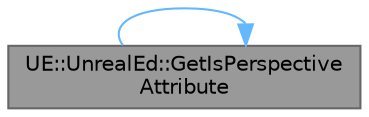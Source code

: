 digraph "UE::UnrealEd::GetIsPerspectiveAttribute"
{
 // INTERACTIVE_SVG=YES
 // LATEX_PDF_SIZE
  bgcolor="transparent";
  edge [fontname=Helvetica,fontsize=10,labelfontname=Helvetica,labelfontsize=10];
  node [fontname=Helvetica,fontsize=10,shape=box,height=0.2,width=0.4];
  rankdir="LR";
  Node1 [id="Node000001",label="UE::UnrealEd::GetIsPerspective\lAttribute",height=0.2,width=0.4,color="gray40", fillcolor="grey60", style="filled", fontcolor="black",tooltip="Creates an attribute that provides whether the viewport client is in perspective view."];
  Node1 -> Node1 [id="edge1_Node000001_Node000001",color="steelblue1",style="solid",tooltip=" "];
}
